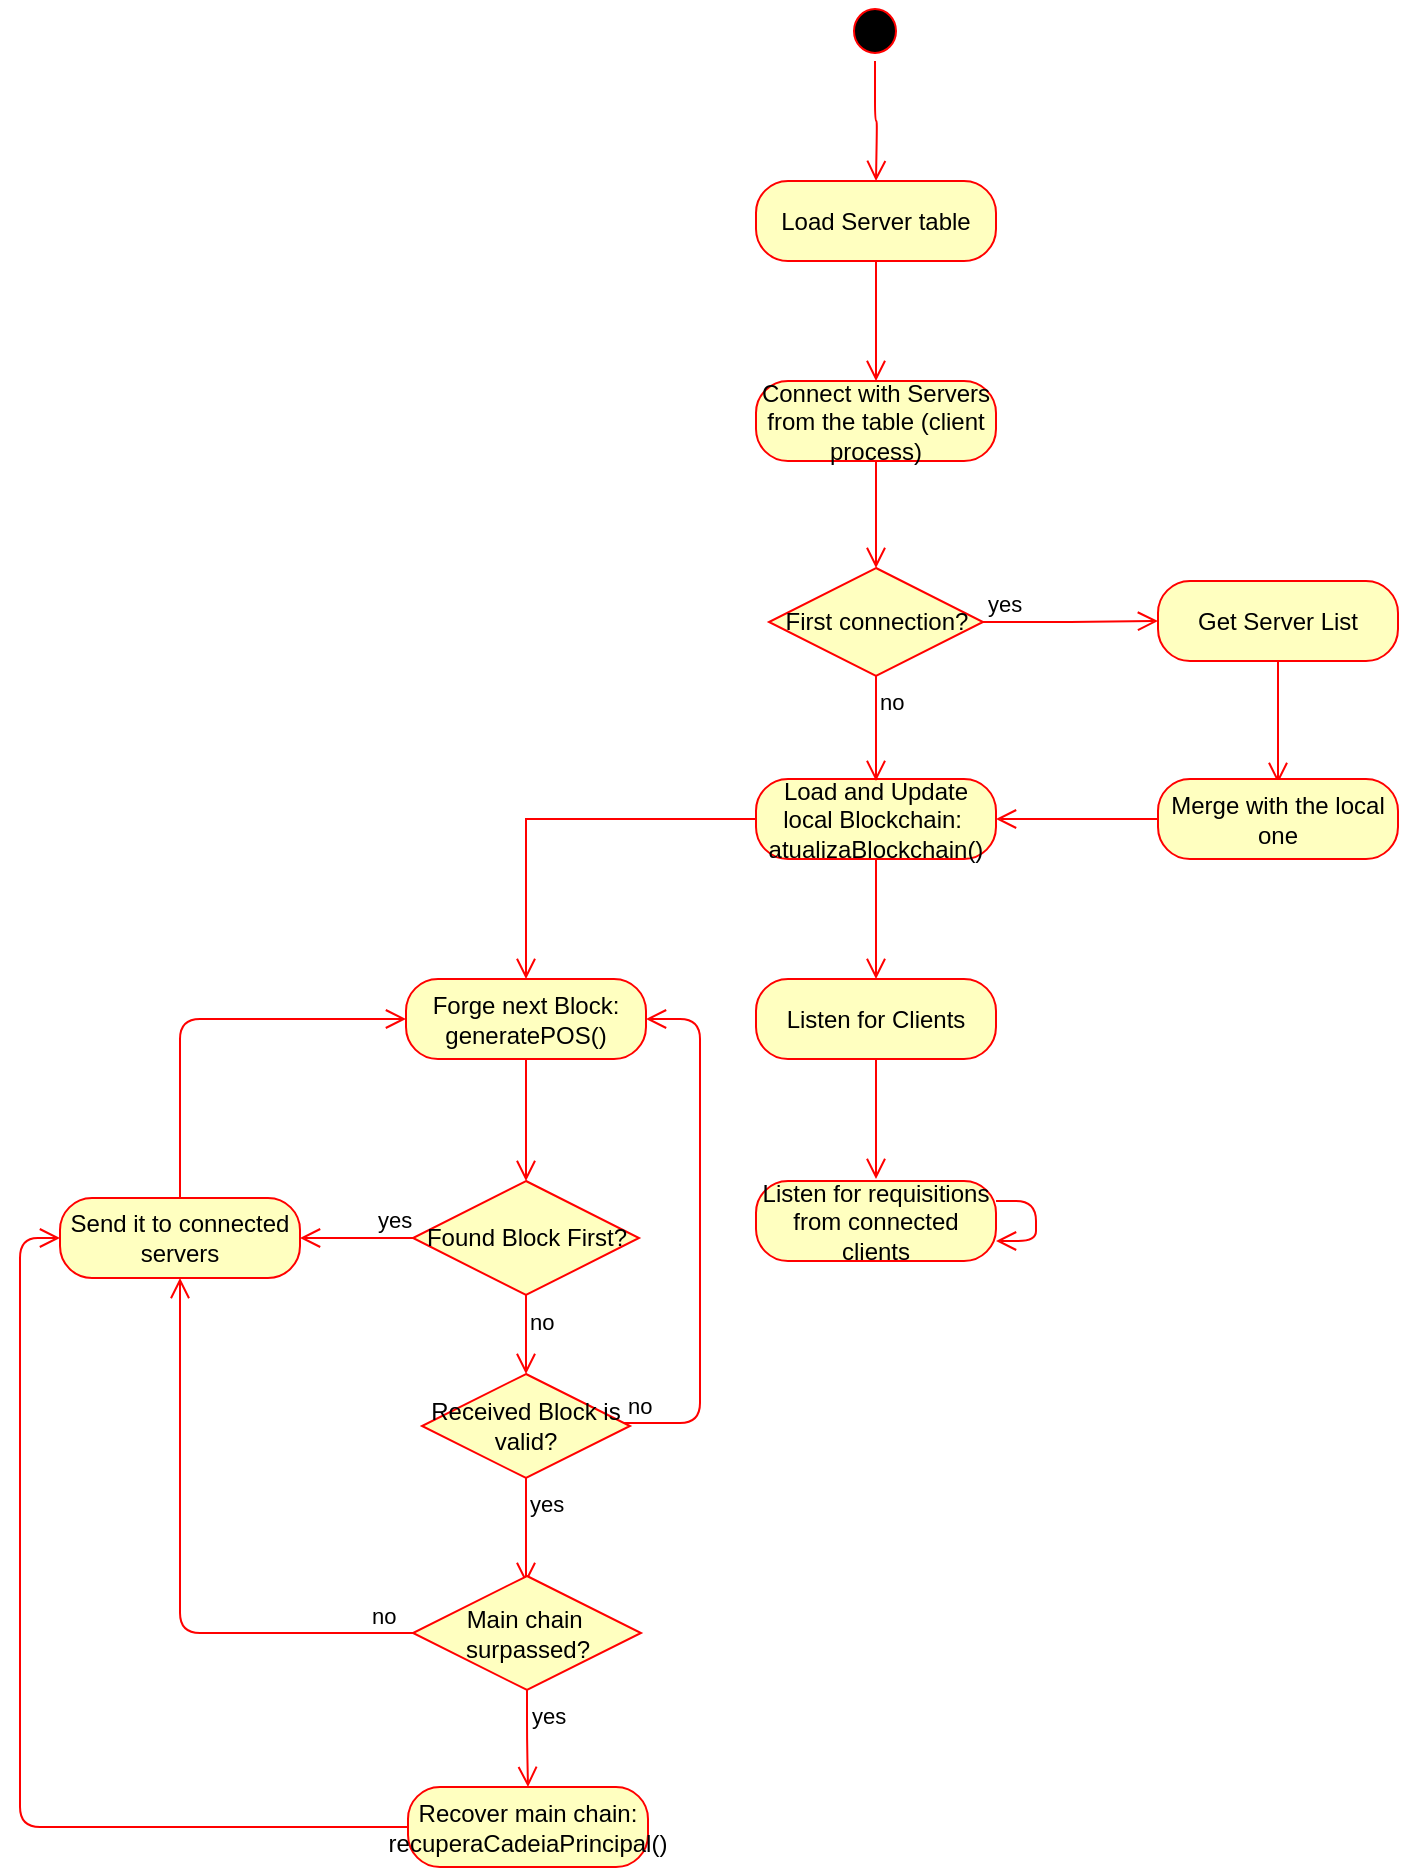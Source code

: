 <mxfile version="10.6.5" type="google"><diagram id="9b1218a7-9c3d-ceb5-1182-ae68b3bcf8db" name="Page-1"><mxGraphModel dx="760" dy="454" grid="1" gridSize="10" guides="1" tooltips="1" connect="1" arrows="1" fold="1" page="1" pageScale="1" pageWidth="827" pageHeight="1169" math="0" shadow="0"><root><mxCell id="0"/><mxCell id="1" parent="0"/><mxCell id="08Wygl_c6HQkHt6b8T6t-1" value="" style="ellipse;html=1;shape=startState;fillColor=#000000;strokeColor=#ff0000;" vertex="1" parent="1"><mxGeometry x="423" y="23.5" width="29" height="30" as="geometry"/></mxCell><mxCell id="08Wygl_c6HQkHt6b8T6t-2" value="" style="edgeStyle=orthogonalEdgeStyle;html=1;verticalAlign=bottom;endArrow=open;endSize=8;strokeColor=#ff0000;" edge="1" source="08Wygl_c6HQkHt6b8T6t-1" parent="1"><mxGeometry relative="1" as="geometry"><mxPoint x="438" y="113.5" as="targetPoint"/></mxGeometry></mxCell><mxCell id="08Wygl_c6HQkHt6b8T6t-8" value="Load Server table&lt;br&gt;" style="rounded=1;whiteSpace=wrap;html=1;arcSize=40;fontColor=#000000;fillColor=#ffffc0;strokeColor=#ff0000;" vertex="1" parent="1"><mxGeometry x="378" y="113.5" width="120" height="40" as="geometry"/></mxCell><mxCell id="08Wygl_c6HQkHt6b8T6t-9" value="" style="edgeStyle=orthogonalEdgeStyle;html=1;verticalAlign=bottom;endArrow=open;endSize=8;strokeColor=#ff0000;" edge="1" source="08Wygl_c6HQkHt6b8T6t-8" parent="1"><mxGeometry relative="1" as="geometry"><mxPoint x="438" y="213.5" as="targetPoint"/></mxGeometry></mxCell><mxCell id="08Wygl_c6HQkHt6b8T6t-10" value="Connect with Servers from the table (client process)" style="rounded=1;whiteSpace=wrap;html=1;arcSize=40;fontColor=#000000;fillColor=#ffffc0;strokeColor=#ff0000;" vertex="1" parent="1"><mxGeometry x="378" y="213.5" width="120" height="40" as="geometry"/></mxCell><mxCell id="08Wygl_c6HQkHt6b8T6t-11" value="" style="edgeStyle=orthogonalEdgeStyle;html=1;verticalAlign=bottom;endArrow=open;endSize=8;strokeColor=#ff0000;entryX=0.5;entryY=0;entryDx=0;entryDy=0;" edge="1" source="08Wygl_c6HQkHt6b8T6t-10" parent="1" target="08Wygl_c6HQkHt6b8T6t-21"><mxGeometry relative="1" as="geometry"><mxPoint x="438" y="313.5" as="targetPoint"/></mxGeometry></mxCell><mxCell id="08Wygl_c6HQkHt6b8T6t-33" style="edgeStyle=orthogonalEdgeStyle;rounded=0;orthogonalLoop=1;jettySize=auto;html=1;fillColor=#f8cecc;strokeColor=#FF0000;endArrow=open;endFill=0;endSize=8;" edge="1" parent="1" source="08Wygl_c6HQkHt6b8T6t-17" target="08Wygl_c6HQkHt6b8T6t-31"><mxGeometry relative="1" as="geometry"/></mxCell><mxCell id="08Wygl_c6HQkHt6b8T6t-17" value="Load and Update local Blockchain:&amp;nbsp;&lt;br&gt;atualizaBlockchain()&lt;br&gt;" style="rounded=1;whiteSpace=wrap;html=1;arcSize=40;fontColor=#000000;fillColor=#ffffc0;strokeColor=#ff0000;" vertex="1" parent="1"><mxGeometry x="378" y="412.5" width="120" height="40" as="geometry"/></mxCell><mxCell id="08Wygl_c6HQkHt6b8T6t-18" value="" style="edgeStyle=orthogonalEdgeStyle;html=1;verticalAlign=bottom;endArrow=open;endSize=8;strokeColor=#ff0000;" edge="1" source="08Wygl_c6HQkHt6b8T6t-17" parent="1"><mxGeometry relative="1" as="geometry"><mxPoint x="438" y="512.5" as="targetPoint"/></mxGeometry></mxCell><mxCell id="08Wygl_c6HQkHt6b8T6t-19" value="Listen for Clients" style="rounded=1;whiteSpace=wrap;html=1;arcSize=40;fontColor=#000000;fillColor=#ffffc0;strokeColor=#ff0000;" vertex="1" parent="1"><mxGeometry x="378" y="512.5" width="120" height="40" as="geometry"/></mxCell><mxCell id="08Wygl_c6HQkHt6b8T6t-20" value="" style="edgeStyle=orthogonalEdgeStyle;html=1;verticalAlign=bottom;endArrow=open;endSize=8;strokeColor=#ff0000;" edge="1" source="08Wygl_c6HQkHt6b8T6t-19" parent="1"><mxGeometry relative="1" as="geometry"><mxPoint x="438" y="612.5" as="targetPoint"/></mxGeometry></mxCell><mxCell id="08Wygl_c6HQkHt6b8T6t-21" value="First connection?" style="rhombus;whiteSpace=wrap;html=1;fillColor=#ffffc0;strokeColor=#ff0000;" vertex="1" parent="1"><mxGeometry x="384.5" y="307" width="107" height="54" as="geometry"/></mxCell><mxCell id="08Wygl_c6HQkHt6b8T6t-22" value="yes" style="edgeStyle=orthogonalEdgeStyle;html=1;align=left;verticalAlign=bottom;endArrow=open;endSize=8;strokeColor=#ff0000;entryX=0;entryY=0.5;entryDx=0;entryDy=0;" edge="1" source="08Wygl_c6HQkHt6b8T6t-21" parent="1" target="08Wygl_c6HQkHt6b8T6t-24"><mxGeometry x="-1" relative="1" as="geometry"><mxPoint x="578" y="333.5" as="targetPoint"/></mxGeometry></mxCell><mxCell id="08Wygl_c6HQkHt6b8T6t-23" value="no" style="edgeStyle=orthogonalEdgeStyle;html=1;align=left;verticalAlign=top;endArrow=open;endSize=8;strokeColor=#ff0000;" edge="1" source="08Wygl_c6HQkHt6b8T6t-21" parent="1"><mxGeometry x="-1" relative="1" as="geometry"><mxPoint x="438" y="413.5" as="targetPoint"/></mxGeometry></mxCell><mxCell id="08Wygl_c6HQkHt6b8T6t-24" value="Get Server List" style="rounded=1;whiteSpace=wrap;html=1;arcSize=40;fontColor=#000000;fillColor=#ffffc0;strokeColor=#ff0000;" vertex="1" parent="1"><mxGeometry x="579" y="313.5" width="120" height="40" as="geometry"/></mxCell><mxCell id="08Wygl_c6HQkHt6b8T6t-25" value="" style="edgeStyle=orthogonalEdgeStyle;html=1;verticalAlign=bottom;endArrow=open;endSize=8;strokeColor=#ff0000;" edge="1" source="08Wygl_c6HQkHt6b8T6t-24" parent="1"><mxGeometry relative="1" as="geometry"><mxPoint x="639" y="414.5" as="targetPoint"/></mxGeometry></mxCell><mxCell id="08Wygl_c6HQkHt6b8T6t-26" value="Merge with the local one" style="rounded=1;whiteSpace=wrap;html=1;arcSize=40;fontColor=#000000;fillColor=#ffffc0;strokeColor=#ff0000;" vertex="1" parent="1"><mxGeometry x="579" y="412.5" width="120" height="40" as="geometry"/></mxCell><mxCell id="08Wygl_c6HQkHt6b8T6t-27" value="" style="edgeStyle=orthogonalEdgeStyle;html=1;verticalAlign=bottom;endArrow=open;endSize=8;strokeColor=#ff0000;entryX=1;entryY=0.5;entryDx=0;entryDy=0;" edge="1" source="08Wygl_c6HQkHt6b8T6t-26" parent="1" target="08Wygl_c6HQkHt6b8T6t-17"><mxGeometry relative="1" as="geometry"><mxPoint x="639" y="512.5" as="targetPoint"/></mxGeometry></mxCell><mxCell id="08Wygl_c6HQkHt6b8T6t-28" value="Listen for requisitions from connected clients&lt;br&gt;" style="rounded=1;whiteSpace=wrap;html=1;arcSize=40;fontColor=#000000;fillColor=#ffffc0;strokeColor=#ff0000;" vertex="1" parent="1"><mxGeometry x="378" y="613.5" width="120" height="40" as="geometry"/></mxCell><mxCell id="08Wygl_c6HQkHt6b8T6t-29" value="" style="edgeStyle=orthogonalEdgeStyle;html=1;verticalAlign=bottom;endArrow=open;endSize=8;strokeColor=#ff0000;" edge="1" source="08Wygl_c6HQkHt6b8T6t-28" parent="1" target="08Wygl_c6HQkHt6b8T6t-28"><mxGeometry relative="1" as="geometry"><mxPoint x="438" y="713.5" as="targetPoint"/></mxGeometry></mxCell><mxCell id="08Wygl_c6HQkHt6b8T6t-31" value="Forge next Block:&lt;br&gt;generatePOS()&lt;br&gt;" style="rounded=1;whiteSpace=wrap;html=1;arcSize=40;fontColor=#000000;fillColor=#ffffc0;strokeColor=#ff0000;" vertex="1" parent="1"><mxGeometry x="203" y="512.5" width="120" height="40" as="geometry"/></mxCell><mxCell id="08Wygl_c6HQkHt6b8T6t-32" value="" style="edgeStyle=orthogonalEdgeStyle;html=1;verticalAlign=bottom;endArrow=open;endSize=8;strokeColor=#ff0000;entryX=0.5;entryY=0;entryDx=0;entryDy=0;" edge="1" source="08Wygl_c6HQkHt6b8T6t-31" parent="1" target="08Wygl_c6HQkHt6b8T6t-40"><mxGeometry relative="1" as="geometry"><mxPoint x="263" y="612.5" as="targetPoint"/></mxGeometry></mxCell><mxCell id="08Wygl_c6HQkHt6b8T6t-38" value="Send it to connected servers" style="rounded=1;whiteSpace=wrap;html=1;arcSize=40;fontColor=#000000;fillColor=#ffffc0;strokeColor=#ff0000;" vertex="1" parent="1"><mxGeometry x="30" y="622" width="120" height="40" as="geometry"/></mxCell><mxCell id="08Wygl_c6HQkHt6b8T6t-39" value="" style="edgeStyle=orthogonalEdgeStyle;html=1;verticalAlign=bottom;endArrow=open;endSize=8;strokeColor=#ff0000;entryX=0;entryY=0.5;entryDx=0;entryDy=0;exitX=0.5;exitY=0;exitDx=0;exitDy=0;" edge="1" source="08Wygl_c6HQkHt6b8T6t-38" parent="1" target="08Wygl_c6HQkHt6b8T6t-31"><mxGeometry relative="1" as="geometry"><mxPoint x="263" y="713.5" as="targetPoint"/><mxPoint x="90" y="613.5" as="sourcePoint"/><Array as="points"><mxPoint x="90" y="533"/></Array></mxGeometry></mxCell><mxCell id="08Wygl_c6HQkHt6b8T6t-40" value="Found Block First?" style="rhombus;whiteSpace=wrap;html=1;fillColor=#ffffc0;strokeColor=#ff0000;" vertex="1" parent="1"><mxGeometry x="206.5" y="613.5" width="113" height="57" as="geometry"/></mxCell><mxCell id="08Wygl_c6HQkHt6b8T6t-41" value="yes&lt;br&gt;" style="edgeStyle=orthogonalEdgeStyle;html=1;align=left;verticalAlign=bottom;endArrow=open;endSize=8;strokeColor=#ff0000;entryX=1;entryY=0.5;entryDx=0;entryDy=0;" edge="1" source="08Wygl_c6HQkHt6b8T6t-40" parent="1" target="08Wygl_c6HQkHt6b8T6t-38"><mxGeometry x="-0.314" relative="1" as="geometry"><mxPoint x="150" y="633.5" as="targetPoint"/><mxPoint as="offset"/></mxGeometry></mxCell><mxCell id="08Wygl_c6HQkHt6b8T6t-42" value="no" style="edgeStyle=orthogonalEdgeStyle;html=1;align=left;verticalAlign=top;endArrow=open;endSize=8;strokeColor=#ff0000;entryX=0.5;entryY=0;entryDx=0;entryDy=0;" edge="1" source="08Wygl_c6HQkHt6b8T6t-40" parent="1" target="08Wygl_c6HQkHt6b8T6t-48"><mxGeometry x="-1" relative="1" as="geometry"><mxPoint x="264" y="713.5" as="targetPoint"/></mxGeometry></mxCell><mxCell id="08Wygl_c6HQkHt6b8T6t-48" value="Received Block is valid?&lt;br&gt;" style="rhombus;whiteSpace=wrap;html=1;fillColor=#ffffc0;strokeColor=#ff0000;" vertex="1" parent="1"><mxGeometry x="211" y="710" width="104" height="52" as="geometry"/></mxCell><mxCell id="08Wygl_c6HQkHt6b8T6t-49" value="no" style="edgeStyle=orthogonalEdgeStyle;html=1;align=left;verticalAlign=bottom;endArrow=open;endSize=8;strokeColor=#ff0000;entryX=1;entryY=0.5;entryDx=0;entryDy=0;" edge="1" source="08Wygl_c6HQkHt6b8T6t-48" parent="1" target="08Wygl_c6HQkHt6b8T6t-31"><mxGeometry x="-1" relative="1" as="geometry"><mxPoint x="404" y="734.5" as="targetPoint"/><Array as="points"><mxPoint x="350" y="734.5"/><mxPoint x="350" y="532.5"/></Array></mxGeometry></mxCell><mxCell id="08Wygl_c6HQkHt6b8T6t-50" value="yes" style="edgeStyle=orthogonalEdgeStyle;html=1;align=left;verticalAlign=top;endArrow=open;endSize=8;strokeColor=#ff0000;" edge="1" source="08Wygl_c6HQkHt6b8T6t-48" parent="1"><mxGeometry x="-1" relative="1" as="geometry"><mxPoint x="263" y="814.5" as="targetPoint"/></mxGeometry></mxCell><mxCell id="08Wygl_c6HQkHt6b8T6t-51" value="Main chain&amp;nbsp; surpassed?" style="rhombus;whiteSpace=wrap;html=1;fillColor=#ffffc0;strokeColor=#ff0000;" vertex="1" parent="1"><mxGeometry x="206.5" y="811" width="114" height="57" as="geometry"/></mxCell><mxCell id="08Wygl_c6HQkHt6b8T6t-52" value="no" style="edgeStyle=orthogonalEdgeStyle;html=1;align=left;verticalAlign=bottom;endArrow=open;endSize=8;strokeColor=#ff0000;exitX=0;exitY=0.5;exitDx=0;exitDy=0;entryX=0.5;entryY=1;entryDx=0;entryDy=0;" edge="1" source="08Wygl_c6HQkHt6b8T6t-51" parent="1" target="08Wygl_c6HQkHt6b8T6t-38"><mxGeometry x="-0.848" relative="1" as="geometry"><mxPoint x="70" y="670.5" as="targetPoint"/><mxPoint x="200" y="845" as="sourcePoint"/><Array as="points"><mxPoint x="90" y="840"/></Array><mxPoint as="offset"/></mxGeometry></mxCell><mxCell id="08Wygl_c6HQkHt6b8T6t-53" value="yes" style="edgeStyle=orthogonalEdgeStyle;html=1;align=left;verticalAlign=top;endArrow=open;endSize=8;strokeColor=#ff0000;" edge="1" source="08Wygl_c6HQkHt6b8T6t-51" parent="1" target="08Wygl_c6HQkHt6b8T6t-54"><mxGeometry x="-1" relative="1" as="geometry"><mxPoint x="263" y="915.5" as="targetPoint"/></mxGeometry></mxCell><mxCell id="08Wygl_c6HQkHt6b8T6t-54" value="Recover main chain:&lt;br&gt;recuperaCadeiaPrincipal()&lt;br&gt;" style="rounded=1;whiteSpace=wrap;html=1;arcSize=40;fontColor=#000000;fillColor=#ffffc0;strokeColor=#ff0000;" vertex="1" parent="1"><mxGeometry x="204" y="916.5" width="120" height="40" as="geometry"/></mxCell><mxCell id="08Wygl_c6HQkHt6b8T6t-55" value="" style="edgeStyle=orthogonalEdgeStyle;html=1;verticalAlign=bottom;endArrow=open;endSize=8;strokeColor=#ff0000;entryX=0;entryY=0.5;entryDx=0;entryDy=0;" edge="1" source="08Wygl_c6HQkHt6b8T6t-54" parent="1" target="08Wygl_c6HQkHt6b8T6t-38"><mxGeometry relative="1" as="geometry"><mxPoint x="60" y="653.5" as="targetPoint"/><Array as="points"><mxPoint x="10" y="937"/><mxPoint x="10" y="642"/></Array></mxGeometry></mxCell></root></mxGraphModel></diagram></mxfile>